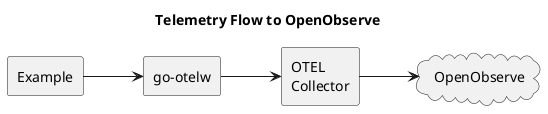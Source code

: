 @startuml openobserve
title Telemetry Flow to OpenObserve
left to right direction

agent Example as EX
agent "go-otelw" as OW
agent "OTEL\nCollector" as OC
cloud OpenObserve

EX --> OW
OW --> OC
OC --> OpenObserve

@enduml
